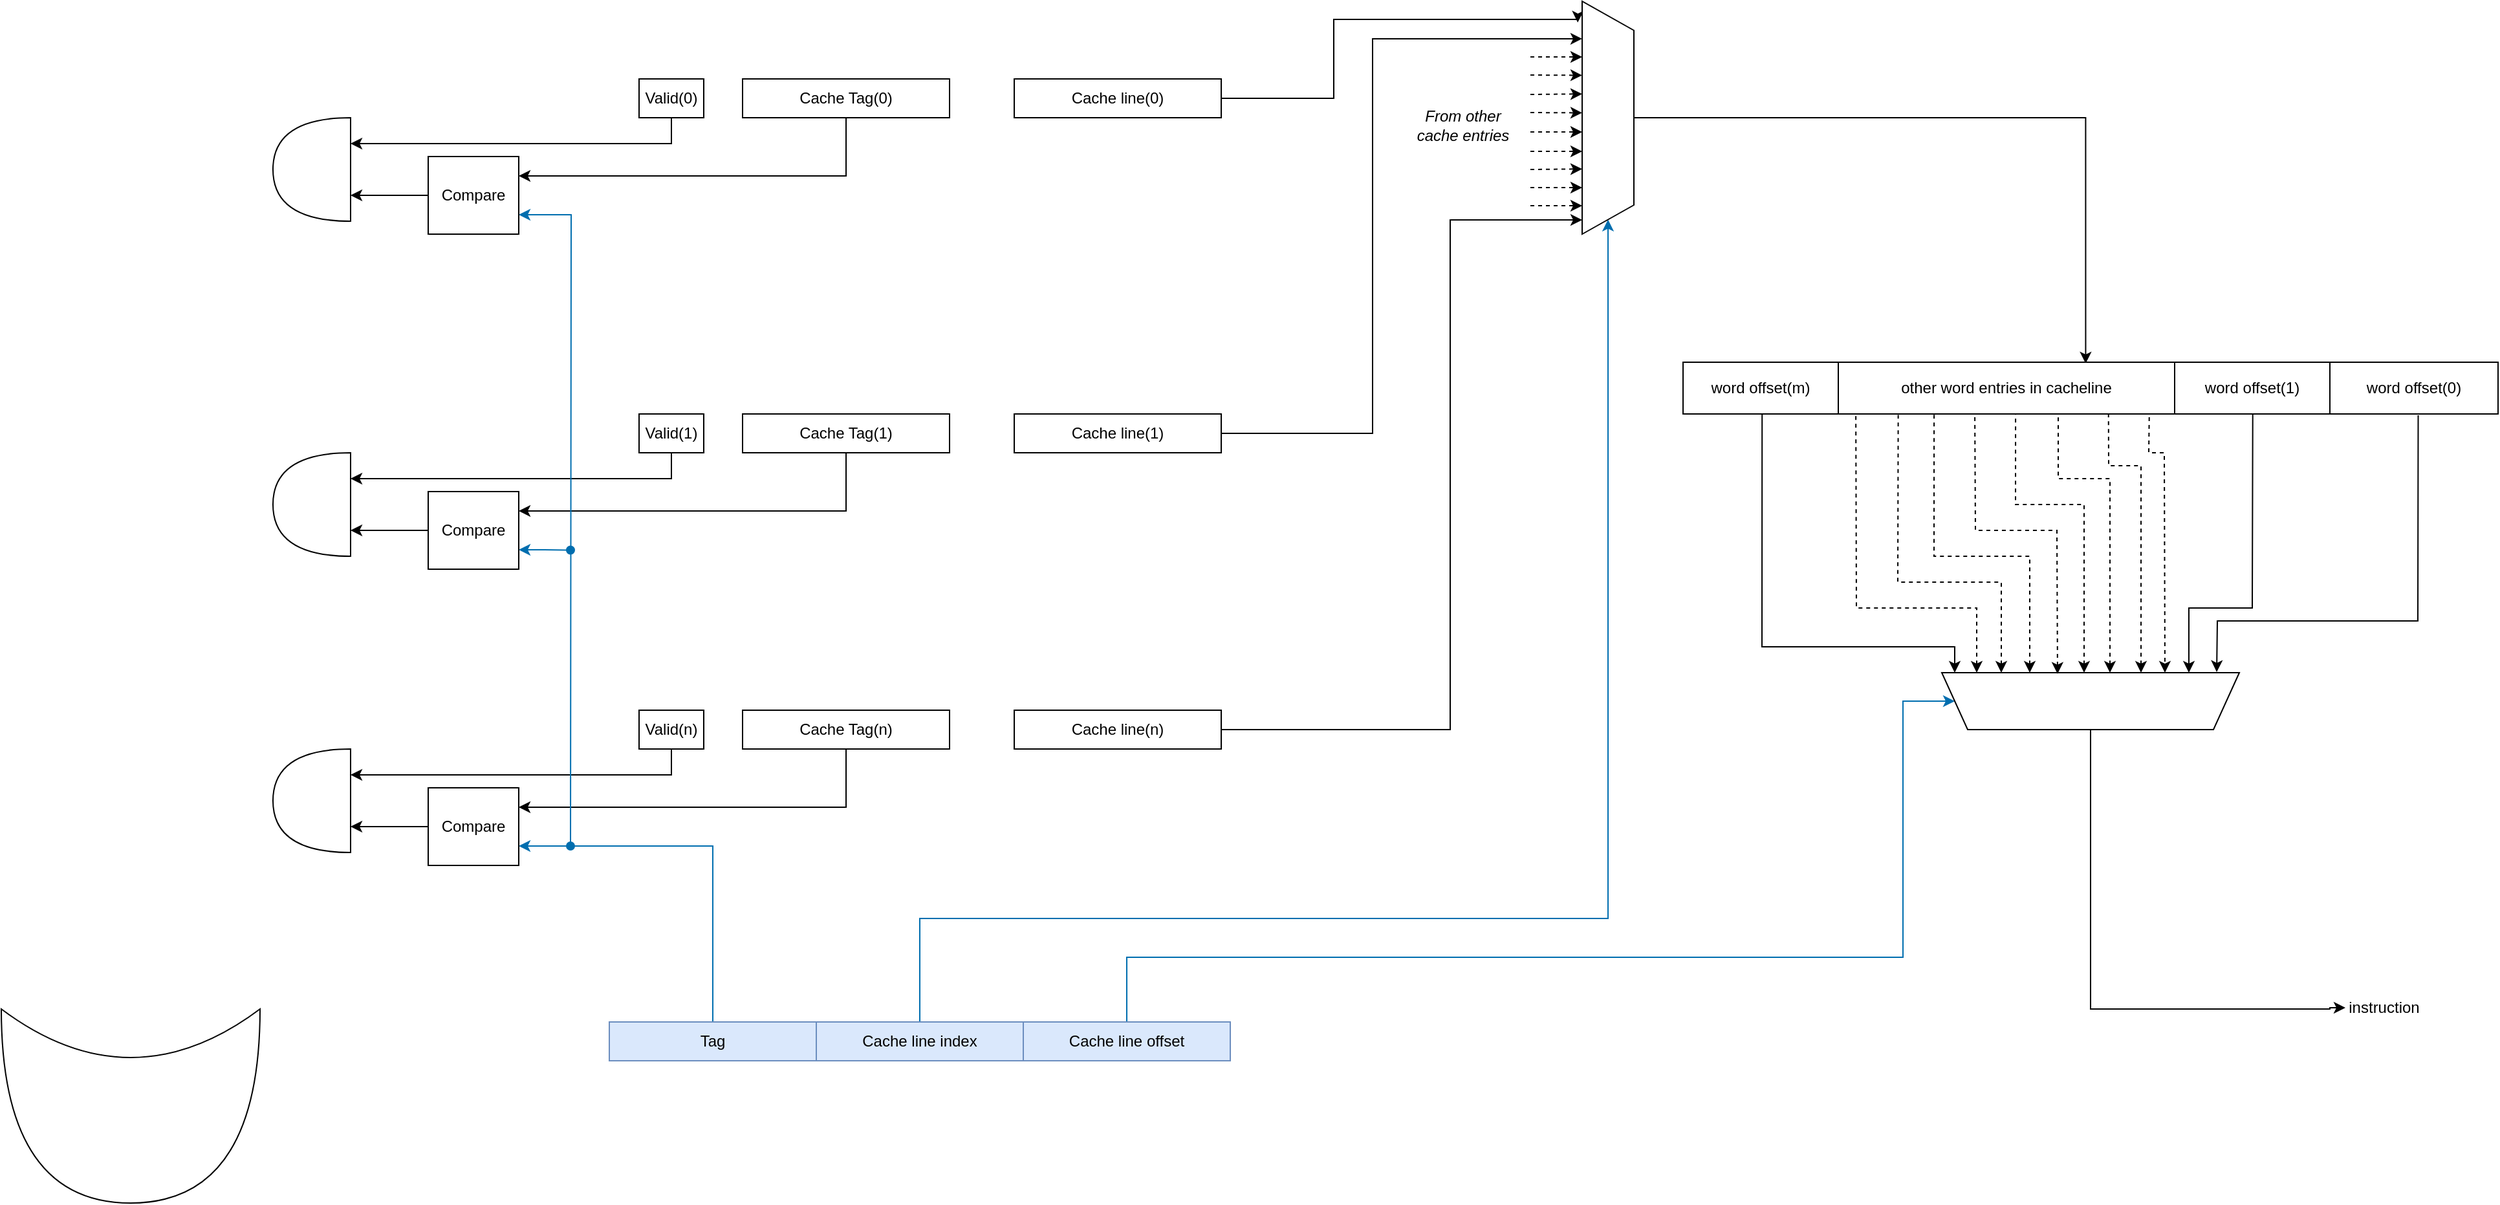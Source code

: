 <mxfile version="15.9.1" type="github">
  <diagram id="TtxQt77F0Pve0Gq8ISPb" name="L1 I-cache">
    <mxGraphModel dx="2625" dy="2870" grid="1" gridSize="10" guides="1" tooltips="1" connect="1" arrows="1" fold="1" page="1" pageScale="1" pageWidth="850" pageHeight="1100" math="0" shadow="0">
      <root>
        <mxCell id="0" />
        <mxCell id="1" parent="0" />
        <mxCell id="AAuzFfe44RQ2FQWe9RqB-12" style="edgeStyle=orthogonalEdgeStyle;rounded=0;orthogonalLoop=1;jettySize=auto;html=1;exitX=0.5;exitY=0;exitDx=0;exitDy=0;entryX=1;entryY=0.75;entryDx=0;entryDy=0;fillColor=#1ba1e2;strokeColor=#006EAF;" edge="1" parent="1" source="AAuzFfe44RQ2FQWe9RqB-3" target="AAuzFfe44RQ2FQWe9RqB-10">
          <mxGeometry relative="1" as="geometry" />
        </mxCell>
        <mxCell id="AAuzFfe44RQ2FQWe9RqB-3" value="Tag" style="rounded=0;whiteSpace=wrap;html=1;fillColor=#dae8fc;strokeColor=#6c8ebf;" vertex="1" parent="1">
          <mxGeometry x="220" y="620" width="160" height="30" as="geometry" />
        </mxCell>
        <mxCell id="AAuzFfe44RQ2FQWe9RqB-50" style="edgeStyle=orthogonalEdgeStyle;rounded=0;orthogonalLoop=1;jettySize=auto;html=1;exitX=0.5;exitY=0;exitDx=0;exitDy=0;entryX=1;entryY=0.5;entryDx=0;entryDy=0;startArrow=none;startFill=0;endArrow=classic;endFill=1;fillColor=#1ba1e2;strokeColor=#006EAF;" edge="1" parent="1" source="AAuzFfe44RQ2FQWe9RqB-4" target="AAuzFfe44RQ2FQWe9RqB-35">
          <mxGeometry relative="1" as="geometry">
            <Array as="points">
              <mxPoint x="460" y="540" />
              <mxPoint x="992" y="540" />
            </Array>
          </mxGeometry>
        </mxCell>
        <mxCell id="AAuzFfe44RQ2FQWe9RqB-4" value="Cache line index" style="rounded=0;whiteSpace=wrap;html=1;fillColor=#dae8fc;strokeColor=#6c8ebf;" vertex="1" parent="1">
          <mxGeometry x="380" y="620" width="160" height="30" as="geometry" />
        </mxCell>
        <mxCell id="AAuzFfe44RQ2FQWe9RqB-86" style="edgeStyle=orthogonalEdgeStyle;rounded=0;orthogonalLoop=1;jettySize=auto;html=1;exitX=0.5;exitY=0;exitDx=0;exitDy=0;entryX=1;entryY=0.5;entryDx=0;entryDy=0;startArrow=none;startFill=0;endArrow=classic;endFill=1;fillColor=#1ba1e2;strokeColor=#006EAF;" edge="1" parent="1" source="AAuzFfe44RQ2FQWe9RqB-5" target="AAuzFfe44RQ2FQWe9RqB-71">
          <mxGeometry relative="1" as="geometry">
            <Array as="points">
              <mxPoint x="620" y="570" />
              <mxPoint x="1220" y="570" />
              <mxPoint x="1220" y="372" />
            </Array>
          </mxGeometry>
        </mxCell>
        <mxCell id="AAuzFfe44RQ2FQWe9RqB-5" value="Cache line offset" style="rounded=0;whiteSpace=wrap;html=1;fillColor=#dae8fc;strokeColor=#6c8ebf;" vertex="1" parent="1">
          <mxGeometry x="540" y="620" width="160" height="30" as="geometry" />
        </mxCell>
        <mxCell id="AAuzFfe44RQ2FQWe9RqB-14" style="edgeStyle=orthogonalEdgeStyle;rounded=0;orthogonalLoop=1;jettySize=auto;html=1;exitX=0.5;exitY=1;exitDx=0;exitDy=0;entryX=0;entryY=0.75;entryDx=0;entryDy=0;entryPerimeter=0;" edge="1" parent="1" source="AAuzFfe44RQ2FQWe9RqB-6" target="AAuzFfe44RQ2FQWe9RqB-13">
          <mxGeometry relative="1" as="geometry" />
        </mxCell>
        <mxCell id="AAuzFfe44RQ2FQWe9RqB-6" value="Valid(n)" style="rounded=0;whiteSpace=wrap;html=1;" vertex="1" parent="1">
          <mxGeometry x="243" y="379" width="50" height="30" as="geometry" />
        </mxCell>
        <mxCell id="AAuzFfe44RQ2FQWe9RqB-11" style="edgeStyle=orthogonalEdgeStyle;rounded=0;orthogonalLoop=1;jettySize=auto;html=1;exitX=0.5;exitY=1;exitDx=0;exitDy=0;entryX=1;entryY=0.25;entryDx=0;entryDy=0;" edge="1" parent="1" source="AAuzFfe44RQ2FQWe9RqB-7" target="AAuzFfe44RQ2FQWe9RqB-10">
          <mxGeometry relative="1" as="geometry" />
        </mxCell>
        <mxCell id="AAuzFfe44RQ2FQWe9RqB-7" value="&lt;div&gt;Cache Tag(n)&lt;/div&gt;" style="rounded=0;whiteSpace=wrap;html=1;" vertex="1" parent="1">
          <mxGeometry x="323" y="379" width="160" height="30" as="geometry" />
        </mxCell>
        <mxCell id="AAuzFfe44RQ2FQWe9RqB-39" style="edgeStyle=orthogonalEdgeStyle;rounded=0;orthogonalLoop=1;jettySize=auto;html=1;exitX=1;exitY=0.5;exitDx=0;exitDy=0;entryX=0.061;entryY=1;entryDx=0;entryDy=0;entryPerimeter=0;startArrow=none;startFill=0;endArrow=classic;endFill=1;" edge="1" parent="1" source="AAuzFfe44RQ2FQWe9RqB-8" target="AAuzFfe44RQ2FQWe9RqB-35">
          <mxGeometry relative="1" as="geometry">
            <Array as="points">
              <mxPoint x="870" y="394" />
              <mxPoint x="870" />
            </Array>
          </mxGeometry>
        </mxCell>
        <mxCell id="AAuzFfe44RQ2FQWe9RqB-8" value="Cache line(n)" style="rounded=0;whiteSpace=wrap;html=1;" vertex="1" parent="1">
          <mxGeometry x="533" y="379" width="160" height="30" as="geometry" />
        </mxCell>
        <mxCell id="AAuzFfe44RQ2FQWe9RqB-15" style="edgeStyle=orthogonalEdgeStyle;rounded=0;orthogonalLoop=1;jettySize=auto;html=1;exitX=0;exitY=0.5;exitDx=0;exitDy=0;entryX=0;entryY=0.25;entryDx=0;entryDy=0;entryPerimeter=0;" edge="1" parent="1" source="AAuzFfe44RQ2FQWe9RqB-10" target="AAuzFfe44RQ2FQWe9RqB-13">
          <mxGeometry relative="1" as="geometry" />
        </mxCell>
        <mxCell id="AAuzFfe44RQ2FQWe9RqB-10" value="Compare" style="rounded=0;whiteSpace=wrap;html=1;" vertex="1" parent="1">
          <mxGeometry x="80" y="439" width="70" height="60" as="geometry" />
        </mxCell>
        <mxCell id="AAuzFfe44RQ2FQWe9RqB-13" value="" style="shape=or;whiteSpace=wrap;html=1;direction=west;" vertex="1" parent="1">
          <mxGeometry x="-40" y="409" width="60" height="80" as="geometry" />
        </mxCell>
        <mxCell id="AAuzFfe44RQ2FQWe9RqB-16" style="edgeStyle=orthogonalEdgeStyle;rounded=0;orthogonalLoop=1;jettySize=auto;html=1;exitX=0.5;exitY=1;exitDx=0;exitDy=0;entryX=0;entryY=0.75;entryDx=0;entryDy=0;entryPerimeter=0;" edge="1" parent="1" source="AAuzFfe44RQ2FQWe9RqB-17" target="AAuzFfe44RQ2FQWe9RqB-23">
          <mxGeometry relative="1" as="geometry" />
        </mxCell>
        <mxCell id="AAuzFfe44RQ2FQWe9RqB-17" value="Valid(1)" style="rounded=0;whiteSpace=wrap;html=1;" vertex="1" parent="1">
          <mxGeometry x="243" y="150" width="50" height="30" as="geometry" />
        </mxCell>
        <mxCell id="AAuzFfe44RQ2FQWe9RqB-18" style="edgeStyle=orthogonalEdgeStyle;rounded=0;orthogonalLoop=1;jettySize=auto;html=1;exitX=0.5;exitY=1;exitDx=0;exitDy=0;entryX=1;entryY=0.25;entryDx=0;entryDy=0;" edge="1" parent="1" source="AAuzFfe44RQ2FQWe9RqB-19" target="AAuzFfe44RQ2FQWe9RqB-22">
          <mxGeometry relative="1" as="geometry" />
        </mxCell>
        <mxCell id="AAuzFfe44RQ2FQWe9RqB-19" value="&lt;div&gt;Cache Tag(1)&lt;/div&gt;" style="rounded=0;whiteSpace=wrap;html=1;" vertex="1" parent="1">
          <mxGeometry x="323" y="150" width="160" height="30" as="geometry" />
        </mxCell>
        <mxCell id="AAuzFfe44RQ2FQWe9RqB-38" style="edgeStyle=orthogonalEdgeStyle;rounded=0;orthogonalLoop=1;jettySize=auto;html=1;exitX=1;exitY=0.5;exitDx=0;exitDy=0;entryX=0.839;entryY=1;entryDx=0;entryDy=0;entryPerimeter=0;startArrow=none;startFill=0;endArrow=classic;endFill=1;" edge="1" parent="1" source="AAuzFfe44RQ2FQWe9RqB-20" target="AAuzFfe44RQ2FQWe9RqB-35">
          <mxGeometry relative="1" as="geometry">
            <Array as="points">
              <mxPoint x="810" y="165" />
              <mxPoint x="810" y="-140" />
            </Array>
          </mxGeometry>
        </mxCell>
        <mxCell id="AAuzFfe44RQ2FQWe9RqB-20" value="Cache line(1)" style="rounded=0;whiteSpace=wrap;html=1;" vertex="1" parent="1">
          <mxGeometry x="533" y="150" width="160" height="30" as="geometry" />
        </mxCell>
        <mxCell id="AAuzFfe44RQ2FQWe9RqB-21" style="edgeStyle=orthogonalEdgeStyle;rounded=0;orthogonalLoop=1;jettySize=auto;html=1;exitX=0;exitY=0.5;exitDx=0;exitDy=0;entryX=0;entryY=0.25;entryDx=0;entryDy=0;entryPerimeter=0;" edge="1" parent="1" source="AAuzFfe44RQ2FQWe9RqB-22" target="AAuzFfe44RQ2FQWe9RqB-23">
          <mxGeometry relative="1" as="geometry" />
        </mxCell>
        <mxCell id="AAuzFfe44RQ2FQWe9RqB-34" style="edgeStyle=orthogonalEdgeStyle;rounded=0;orthogonalLoop=1;jettySize=auto;html=1;exitX=1;exitY=0.75;exitDx=0;exitDy=0;startArrow=classic;startFill=1;endArrow=oval;endFill=1;fillColor=#1ba1e2;strokeColor=#006EAF;" edge="1" parent="1" source="AAuzFfe44RQ2FQWe9RqB-22">
          <mxGeometry relative="1" as="geometry">
            <mxPoint x="190" y="255.222" as="targetPoint" />
          </mxGeometry>
        </mxCell>
        <mxCell id="AAuzFfe44RQ2FQWe9RqB-22" value="Compare" style="rounded=0;whiteSpace=wrap;html=1;" vertex="1" parent="1">
          <mxGeometry x="80" y="210" width="70" height="60" as="geometry" />
        </mxCell>
        <mxCell id="AAuzFfe44RQ2FQWe9RqB-23" value="" style="shape=or;whiteSpace=wrap;html=1;direction=west;" vertex="1" parent="1">
          <mxGeometry x="-40" y="180" width="60" height="80" as="geometry" />
        </mxCell>
        <mxCell id="AAuzFfe44RQ2FQWe9RqB-25" style="edgeStyle=orthogonalEdgeStyle;rounded=0;orthogonalLoop=1;jettySize=auto;html=1;exitX=0.5;exitY=1;exitDx=0;exitDy=0;entryX=0;entryY=0.75;entryDx=0;entryDy=0;entryPerimeter=0;" edge="1" parent="1" source="AAuzFfe44RQ2FQWe9RqB-26" target="AAuzFfe44RQ2FQWe9RqB-33">
          <mxGeometry relative="1" as="geometry" />
        </mxCell>
        <mxCell id="AAuzFfe44RQ2FQWe9RqB-26" value="Valid(0)" style="rounded=0;whiteSpace=wrap;html=1;" vertex="1" parent="1">
          <mxGeometry x="243" y="-109" width="50" height="30" as="geometry" />
        </mxCell>
        <mxCell id="AAuzFfe44RQ2FQWe9RqB-27" style="edgeStyle=orthogonalEdgeStyle;rounded=0;orthogonalLoop=1;jettySize=auto;html=1;exitX=0.5;exitY=1;exitDx=0;exitDy=0;entryX=1;entryY=0.25;entryDx=0;entryDy=0;" edge="1" parent="1" source="AAuzFfe44RQ2FQWe9RqB-28" target="AAuzFfe44RQ2FQWe9RqB-32">
          <mxGeometry relative="1" as="geometry" />
        </mxCell>
        <mxCell id="AAuzFfe44RQ2FQWe9RqB-28" value="&lt;div&gt;Cache Tag(0)&lt;/div&gt;" style="rounded=0;whiteSpace=wrap;html=1;" vertex="1" parent="1">
          <mxGeometry x="323" y="-109" width="160" height="30" as="geometry" />
        </mxCell>
        <mxCell id="AAuzFfe44RQ2FQWe9RqB-37" style="edgeStyle=orthogonalEdgeStyle;rounded=0;orthogonalLoop=1;jettySize=auto;html=1;exitX=1;exitY=0.5;exitDx=0;exitDy=0;entryX=0.909;entryY=1.086;entryDx=0;entryDy=0;entryPerimeter=0;startArrow=none;startFill=0;endArrow=classic;endFill=1;" edge="1" parent="1" source="AAuzFfe44RQ2FQWe9RqB-29" target="AAuzFfe44RQ2FQWe9RqB-35">
          <mxGeometry relative="1" as="geometry">
            <Array as="points">
              <mxPoint x="780" y="-94" />
              <mxPoint x="780" y="-155" />
            </Array>
          </mxGeometry>
        </mxCell>
        <mxCell id="AAuzFfe44RQ2FQWe9RqB-29" value="Cache line(0)" style="rounded=0;whiteSpace=wrap;html=1;" vertex="1" parent="1">
          <mxGeometry x="533" y="-109" width="160" height="30" as="geometry" />
        </mxCell>
        <mxCell id="AAuzFfe44RQ2FQWe9RqB-30" style="edgeStyle=orthogonalEdgeStyle;rounded=0;orthogonalLoop=1;jettySize=auto;html=1;exitX=0;exitY=0.5;exitDx=0;exitDy=0;entryX=0;entryY=0.25;entryDx=0;entryDy=0;entryPerimeter=0;" edge="1" parent="1" source="AAuzFfe44RQ2FQWe9RqB-32" target="AAuzFfe44RQ2FQWe9RqB-33">
          <mxGeometry relative="1" as="geometry" />
        </mxCell>
        <mxCell id="AAuzFfe44RQ2FQWe9RqB-31" style="edgeStyle=orthogonalEdgeStyle;rounded=0;orthogonalLoop=1;jettySize=auto;html=1;exitX=1;exitY=0.75;exitDx=0;exitDy=0;startArrow=classic;startFill=1;endArrow=oval;endFill=1;fillColor=#1ba1e2;strokeColor=#006EAF;" edge="1" parent="1" source="AAuzFfe44RQ2FQWe9RqB-32">
          <mxGeometry relative="1" as="geometry">
            <mxPoint x="190" y="484" as="targetPoint" />
          </mxGeometry>
        </mxCell>
        <mxCell id="AAuzFfe44RQ2FQWe9RqB-32" value="Compare" style="rounded=0;whiteSpace=wrap;html=1;" vertex="1" parent="1">
          <mxGeometry x="80" y="-49" width="70" height="60" as="geometry" />
        </mxCell>
        <mxCell id="AAuzFfe44RQ2FQWe9RqB-33" value="" style="shape=or;whiteSpace=wrap;html=1;direction=west;" vertex="1" parent="1">
          <mxGeometry x="-40" y="-79" width="60" height="80" as="geometry" />
        </mxCell>
        <mxCell id="AAuzFfe44RQ2FQWe9RqB-70" style="edgeStyle=orthogonalEdgeStyle;rounded=0;orthogonalLoop=1;jettySize=auto;html=1;exitX=0.5;exitY=0;exitDx=0;exitDy=0;entryX=0.494;entryY=0.025;entryDx=0;entryDy=0;entryPerimeter=0;startArrow=none;startFill=0;endArrow=classic;endFill=1;" edge="1" parent="1" source="AAuzFfe44RQ2FQWe9RqB-35" target="AAuzFfe44RQ2FQWe9RqB-54">
          <mxGeometry relative="1" as="geometry" />
        </mxCell>
        <mxCell id="AAuzFfe44RQ2FQWe9RqB-35" value="" style="verticalLabelPosition=middle;verticalAlign=middle;html=1;shape=trapezoid;perimeter=trapezoidPerimeter;whiteSpace=wrap;size=0.125;arcSize=10;flipV=1;labelPosition=center;align=center;direction=south;" vertex="1" parent="1">
          <mxGeometry x="972" y="-169" width="40" height="180" as="geometry" />
        </mxCell>
        <mxCell id="AAuzFfe44RQ2FQWe9RqB-40" value="" style="endArrow=classic;dashed=1;html=1;rounded=0;entryX=0.25;entryY=1;entryDx=0;entryDy=0;endFill=1;" edge="1" parent="1">
          <mxGeometry width="50" height="50" relative="1" as="geometry">
            <mxPoint x="932" y="-126" as="sourcePoint" />
            <mxPoint x="972" y="-126.0" as="targetPoint" />
          </mxGeometry>
        </mxCell>
        <mxCell id="AAuzFfe44RQ2FQWe9RqB-41" value="" style="endArrow=classic;dashed=1;html=1;rounded=0;entryX=0.25;entryY=1;entryDx=0;entryDy=0;endFill=1;" edge="1" parent="1">
          <mxGeometry width="50" height="50" relative="1" as="geometry">
            <mxPoint x="932" y="-112" as="sourcePoint" />
            <mxPoint x="972" y="-111.77" as="targetPoint" />
          </mxGeometry>
        </mxCell>
        <mxCell id="AAuzFfe44RQ2FQWe9RqB-42" value="" style="endArrow=classic;dashed=1;html=1;rounded=0;entryX=0.25;entryY=1;entryDx=0;entryDy=0;endFill=1;" edge="1" parent="1">
          <mxGeometry width="50" height="50" relative="1" as="geometry">
            <mxPoint x="932" y="-97" as="sourcePoint" />
            <mxPoint x="972" y="-97.38" as="targetPoint" />
          </mxGeometry>
        </mxCell>
        <mxCell id="AAuzFfe44RQ2FQWe9RqB-43" value="" style="endArrow=classic;dashed=1;html=1;rounded=0;entryX=0.25;entryY=1;entryDx=0;entryDy=0;endFill=1;" edge="1" parent="1">
          <mxGeometry width="50" height="50" relative="1" as="geometry">
            <mxPoint x="932" y="-83" as="sourcePoint" />
            <mxPoint x="972" y="-82.77" as="targetPoint" />
          </mxGeometry>
        </mxCell>
        <mxCell id="AAuzFfe44RQ2FQWe9RqB-44" value="" style="endArrow=classic;dashed=1;html=1;rounded=0;entryX=0.25;entryY=1;entryDx=0;entryDy=0;endFill=1;" edge="1" parent="1">
          <mxGeometry width="50" height="50" relative="1" as="geometry">
            <mxPoint x="932" y="-68" as="sourcePoint" />
            <mxPoint x="972" y="-68.0" as="targetPoint" />
          </mxGeometry>
        </mxCell>
        <mxCell id="AAuzFfe44RQ2FQWe9RqB-45" value="" style="endArrow=classic;dashed=1;html=1;rounded=0;entryX=0.25;entryY=1;entryDx=0;entryDy=0;endFill=1;" edge="1" parent="1">
          <mxGeometry width="50" height="50" relative="1" as="geometry">
            <mxPoint x="932" y="-53" as="sourcePoint" />
            <mxPoint x="972" y="-53.0" as="targetPoint" />
          </mxGeometry>
        </mxCell>
        <mxCell id="AAuzFfe44RQ2FQWe9RqB-46" value="" style="endArrow=classic;dashed=1;html=1;rounded=0;entryX=0.25;entryY=1;entryDx=0;entryDy=0;endFill=1;" edge="1" parent="1">
          <mxGeometry width="50" height="50" relative="1" as="geometry">
            <mxPoint x="932" y="-39" as="sourcePoint" />
            <mxPoint x="972" y="-39.38" as="targetPoint" />
          </mxGeometry>
        </mxCell>
        <mxCell id="AAuzFfe44RQ2FQWe9RqB-47" value="" style="endArrow=classic;dashed=1;html=1;rounded=0;entryX=0.25;entryY=1;entryDx=0;entryDy=0;endFill=1;" edge="1" parent="1">
          <mxGeometry width="50" height="50" relative="1" as="geometry">
            <mxPoint x="932" y="-25" as="sourcePoint" />
            <mxPoint x="972" y="-25.0" as="targetPoint" />
          </mxGeometry>
        </mxCell>
        <mxCell id="AAuzFfe44RQ2FQWe9RqB-48" value="" style="endArrow=classic;dashed=1;html=1;rounded=0;entryX=0.25;entryY=1;entryDx=0;entryDy=0;endFill=1;" edge="1" parent="1">
          <mxGeometry width="50" height="50" relative="1" as="geometry">
            <mxPoint x="932" y="-11" as="sourcePoint" />
            <mxPoint x="972" y="-11.0" as="targetPoint" />
          </mxGeometry>
        </mxCell>
        <mxCell id="AAuzFfe44RQ2FQWe9RqB-49" value="From other cache entries" style="text;html=1;align=center;verticalAlign=middle;whiteSpace=wrap;rounded=0;fontStyle=2;" vertex="1" parent="1">
          <mxGeometry x="840" y="-109" width="80" height="71" as="geometry" />
        </mxCell>
        <mxCell id="AAuzFfe44RQ2FQWe9RqB-53" value="" style="shape=table;html=1;whiteSpace=wrap;startSize=0;container=1;collapsible=0;childLayout=tableLayout;" vertex="1" parent="1">
          <mxGeometry x="1050" y="110" width="630" height="40" as="geometry" />
        </mxCell>
        <mxCell id="AAuzFfe44RQ2FQWe9RqB-54" value="" style="shape=partialRectangle;html=1;whiteSpace=wrap;collapsible=0;dropTarget=0;pointerEvents=0;fillColor=none;top=0;left=0;bottom=0;right=0;points=[[0,0.5],[1,0.5]];portConstraint=eastwest;" vertex="1" parent="AAuzFfe44RQ2FQWe9RqB-53">
          <mxGeometry width="630" height="40" as="geometry" />
        </mxCell>
        <mxCell id="AAuzFfe44RQ2FQWe9RqB-55" value="&lt;div&gt;word offset(m)&lt;/div&gt;" style="shape=partialRectangle;html=1;whiteSpace=wrap;connectable=0;fillColor=none;top=0;left=0;bottom=0;right=0;overflow=hidden;pointerEvents=1;" vertex="1" parent="AAuzFfe44RQ2FQWe9RqB-54">
          <mxGeometry width="120" height="40" as="geometry">
            <mxRectangle width="120" height="40" as="alternateBounds" />
          </mxGeometry>
        </mxCell>
        <mxCell id="AAuzFfe44RQ2FQWe9RqB-56" value="other word entries in cacheline" style="shape=partialRectangle;html=1;whiteSpace=wrap;connectable=0;fillColor=none;top=0;left=0;bottom=0;right=0;overflow=hidden;pointerEvents=1;" vertex="1" parent="AAuzFfe44RQ2FQWe9RqB-54">
          <mxGeometry x="120" width="260" height="40" as="geometry">
            <mxRectangle width="260" height="40" as="alternateBounds" />
          </mxGeometry>
        </mxCell>
        <mxCell id="AAuzFfe44RQ2FQWe9RqB-57" value="word offset(1)" style="shape=partialRectangle;html=1;whiteSpace=wrap;connectable=0;fillColor=none;top=0;left=0;bottom=0;right=0;overflow=hidden;pointerEvents=1;" vertex="1" parent="AAuzFfe44RQ2FQWe9RqB-54">
          <mxGeometry x="380" width="120" height="40" as="geometry">
            <mxRectangle width="120" height="40" as="alternateBounds" />
          </mxGeometry>
        </mxCell>
        <mxCell id="AAuzFfe44RQ2FQWe9RqB-69" value="word offset(0)" style="shape=partialRectangle;html=1;whiteSpace=wrap;connectable=0;fillColor=none;top=0;left=0;bottom=0;right=0;overflow=hidden;pointerEvents=1;" vertex="1" parent="AAuzFfe44RQ2FQWe9RqB-54">
          <mxGeometry x="500" width="130" height="40" as="geometry">
            <mxRectangle width="130" height="40" as="alternateBounds" />
          </mxGeometry>
        </mxCell>
        <mxCell id="AAuzFfe44RQ2FQWe9RqB-87" style="edgeStyle=orthogonalEdgeStyle;rounded=0;orthogonalLoop=1;jettySize=auto;html=1;exitX=0.5;exitY=0;exitDx=0;exitDy=0;startArrow=none;startFill=0;endArrow=classic;endFill=1;entryX=0;entryY=0.5;entryDx=0;entryDy=0;" edge="1" parent="1" source="AAuzFfe44RQ2FQWe9RqB-71" target="AAuzFfe44RQ2FQWe9RqB-88">
          <mxGeometry relative="1" as="geometry">
            <mxPoint x="1530" y="600" as="targetPoint" />
            <Array as="points">
              <mxPoint x="1365" y="610" />
              <mxPoint x="1550" y="610" />
            </Array>
          </mxGeometry>
        </mxCell>
        <mxCell id="AAuzFfe44RQ2FQWe9RqB-71" value="" style="shape=trapezoid;perimeter=trapezoidPerimeter;whiteSpace=wrap;html=1;fixedSize=1;direction=west;" vertex="1" parent="1">
          <mxGeometry x="1250" y="350" width="230" height="44" as="geometry" />
        </mxCell>
        <mxCell id="AAuzFfe44RQ2FQWe9RqB-72" value="" style="endArrow=classic;html=1;rounded=0;exitX=0.902;exitY=1.025;exitDx=0;exitDy=0;exitPerimeter=0;entryX=0.076;entryY=1.012;entryDx=0;entryDy=0;entryPerimeter=0;" edge="1" parent="1" source="AAuzFfe44RQ2FQWe9RqB-54" target="AAuzFfe44RQ2FQWe9RqB-71">
          <mxGeometry width="50" height="50" relative="1" as="geometry">
            <mxPoint x="1250" y="270" as="sourcePoint" />
            <mxPoint x="1300" y="220" as="targetPoint" />
            <Array as="points">
              <mxPoint x="1618" y="310" />
              <mxPoint x="1463" y="310" />
            </Array>
          </mxGeometry>
        </mxCell>
        <mxCell id="AAuzFfe44RQ2FQWe9RqB-74" value="" style="endArrow=classic;html=1;rounded=0;exitX=0.699;exitY=0.987;exitDx=0;exitDy=0;exitPerimeter=0;" edge="1" parent="1" source="AAuzFfe44RQ2FQWe9RqB-54">
          <mxGeometry width="50" height="50" relative="1" as="geometry">
            <mxPoint x="1250" y="270" as="sourcePoint" />
            <mxPoint x="1441" y="350" as="targetPoint" />
            <Array as="points">
              <mxPoint x="1490" y="300" />
              <mxPoint x="1441" y="300" />
            </Array>
          </mxGeometry>
        </mxCell>
        <mxCell id="AAuzFfe44RQ2FQWe9RqB-75" value="" style="endArrow=classic;dashed=1;html=1;rounded=0;exitX=0.572;exitY=1.063;exitDx=0;exitDy=0;exitPerimeter=0;entryX=0.25;entryY=1;entryDx=0;entryDy=0;endFill=1;" edge="1" parent="1" source="AAuzFfe44RQ2FQWe9RqB-54" target="AAuzFfe44RQ2FQWe9RqB-71">
          <mxGeometry width="50" height="50" relative="1" as="geometry">
            <mxPoint x="1250" y="270" as="sourcePoint" />
            <mxPoint x="1300" y="220" as="targetPoint" />
            <Array as="points">
              <mxPoint x="1410" y="180" />
              <mxPoint x="1422" y="180" />
            </Array>
          </mxGeometry>
        </mxCell>
        <mxCell id="AAuzFfe44RQ2FQWe9RqB-76" value="" style="endArrow=none;dashed=1;html=1;rounded=0;entryX=0.522;entryY=0.983;entryDx=0;entryDy=0;entryPerimeter=0;endFill=0;startArrow=classic;startFill=1;" edge="1" parent="1" target="AAuzFfe44RQ2FQWe9RqB-54">
          <mxGeometry width="50" height="50" relative="1" as="geometry">
            <mxPoint x="1404" y="350" as="sourcePoint" />
            <mxPoint x="1390" y="260" as="targetPoint" />
            <Array as="points">
              <mxPoint x="1404" y="190" />
              <mxPoint x="1379" y="190" />
            </Array>
          </mxGeometry>
        </mxCell>
        <mxCell id="AAuzFfe44RQ2FQWe9RqB-77" value="" style="endArrow=none;dashed=1;html=1;rounded=0;startArrow=classic;startFill=1;" edge="1" parent="1">
          <mxGeometry width="50" height="50" relative="1" as="geometry">
            <mxPoint x="1380" y="350" as="sourcePoint" />
            <mxPoint x="1340" y="150" as="targetPoint" />
            <Array as="points">
              <mxPoint x="1380" y="200" />
              <mxPoint x="1340" y="200" />
            </Array>
          </mxGeometry>
        </mxCell>
        <mxCell id="AAuzFfe44RQ2FQWe9RqB-79" value="" style="endArrow=none;dashed=1;html=1;rounded=0;entryX=0.408;entryY=1.002;entryDx=0;entryDy=0;entryPerimeter=0;startArrow=classic;startFill=1;" edge="1" parent="1" target="AAuzFfe44RQ2FQWe9RqB-54">
          <mxGeometry width="50" height="50" relative="1" as="geometry">
            <mxPoint x="1360" y="350" as="sourcePoint" />
            <mxPoint x="1290" y="150" as="targetPoint" />
            <Array as="points">
              <mxPoint x="1360" y="220" />
              <mxPoint x="1307" y="220" />
            </Array>
          </mxGeometry>
        </mxCell>
        <mxCell id="AAuzFfe44RQ2FQWe9RqB-81" value="" style="endArrow=none;dashed=1;html=1;rounded=0;exitX=0.611;exitY=0.981;exitDx=0;exitDy=0;exitPerimeter=0;entryX=0.358;entryY=1.002;entryDx=0;entryDy=0;entryPerimeter=0;startArrow=classic;startFill=1;" edge="1" parent="1" source="AAuzFfe44RQ2FQWe9RqB-71" target="AAuzFfe44RQ2FQWe9RqB-54">
          <mxGeometry width="50" height="50" relative="1" as="geometry">
            <mxPoint x="1340" y="310" as="sourcePoint" />
            <mxPoint x="1330" y="270" as="targetPoint" />
            <Array as="points">
              <mxPoint x="1339" y="240" />
              <mxPoint x="1276" y="240" />
            </Array>
          </mxGeometry>
        </mxCell>
        <mxCell id="AAuzFfe44RQ2FQWe9RqB-82" value="" style="endArrow=none;dashed=1;html=1;rounded=0;entryX=0.308;entryY=0.983;entryDx=0;entryDy=0;entryPerimeter=0;startArrow=classic;startFill=1;" edge="1" parent="1" target="AAuzFfe44RQ2FQWe9RqB-54">
          <mxGeometry width="50" height="50" relative="1" as="geometry">
            <mxPoint x="1318" y="350" as="sourcePoint" />
            <mxPoint x="1310" y="270" as="targetPoint" />
            <Array as="points">
              <mxPoint x="1318" y="260" />
              <mxPoint x="1244" y="260" />
            </Array>
          </mxGeometry>
        </mxCell>
        <mxCell id="AAuzFfe44RQ2FQWe9RqB-83" value="" style="endArrow=none;dashed=1;html=1;rounded=0;entryX=0.264;entryY=1.02;entryDx=0;entryDy=0;entryPerimeter=0;startArrow=classic;startFill=1;" edge="1" parent="1" target="AAuzFfe44RQ2FQWe9RqB-54">
          <mxGeometry width="50" height="50" relative="1" as="geometry">
            <mxPoint x="1296" y="350" as="sourcePoint" />
            <mxPoint x="1280" y="260" as="targetPoint" />
            <Array as="points">
              <mxPoint x="1296" y="280" />
              <mxPoint x="1216" y="280" />
            </Array>
          </mxGeometry>
        </mxCell>
        <mxCell id="AAuzFfe44RQ2FQWe9RqB-84" value="" style="endArrow=none;dashed=1;html=1;rounded=0;entryX=0.212;entryY=0.983;entryDx=0;entryDy=0;entryPerimeter=0;startArrow=classic;startFill=1;" edge="1" parent="1" target="AAuzFfe44RQ2FQWe9RqB-54">
          <mxGeometry width="50" height="50" relative="1" as="geometry">
            <mxPoint x="1277" y="350" as="sourcePoint" />
            <mxPoint x="1260" y="250" as="targetPoint" />
            <Array as="points">
              <mxPoint x="1277" y="300" />
              <mxPoint x="1184" y="300" />
            </Array>
          </mxGeometry>
        </mxCell>
        <mxCell id="AAuzFfe44RQ2FQWe9RqB-85" value="" style="endArrow=classic;html=1;rounded=0;exitX=0.097;exitY=1.002;exitDx=0;exitDy=0;exitPerimeter=0;" edge="1" parent="1" source="AAuzFfe44RQ2FQWe9RqB-54">
          <mxGeometry width="50" height="50" relative="1" as="geometry">
            <mxPoint x="1340" y="310" as="sourcePoint" />
            <mxPoint x="1260" y="350" as="targetPoint" />
            <Array as="points">
              <mxPoint x="1111" y="330" />
              <mxPoint x="1260" y="330" />
            </Array>
          </mxGeometry>
        </mxCell>
        <mxCell id="AAuzFfe44RQ2FQWe9RqB-88" value="instruction" style="text;html=1;strokeColor=none;fillColor=none;align=center;verticalAlign=middle;whiteSpace=wrap;rounded=0;" vertex="1" parent="1">
          <mxGeometry x="1562" y="594" width="60" height="30" as="geometry" />
        </mxCell>
        <mxCell id="AAuzFfe44RQ2FQWe9RqB-90" value="" style="shape=xor;whiteSpace=wrap;html=1;direction=south;" vertex="1" parent="1">
          <mxGeometry x="-250" y="610" width="200" height="150" as="geometry" />
        </mxCell>
      </root>
    </mxGraphModel>
  </diagram>
</mxfile>
